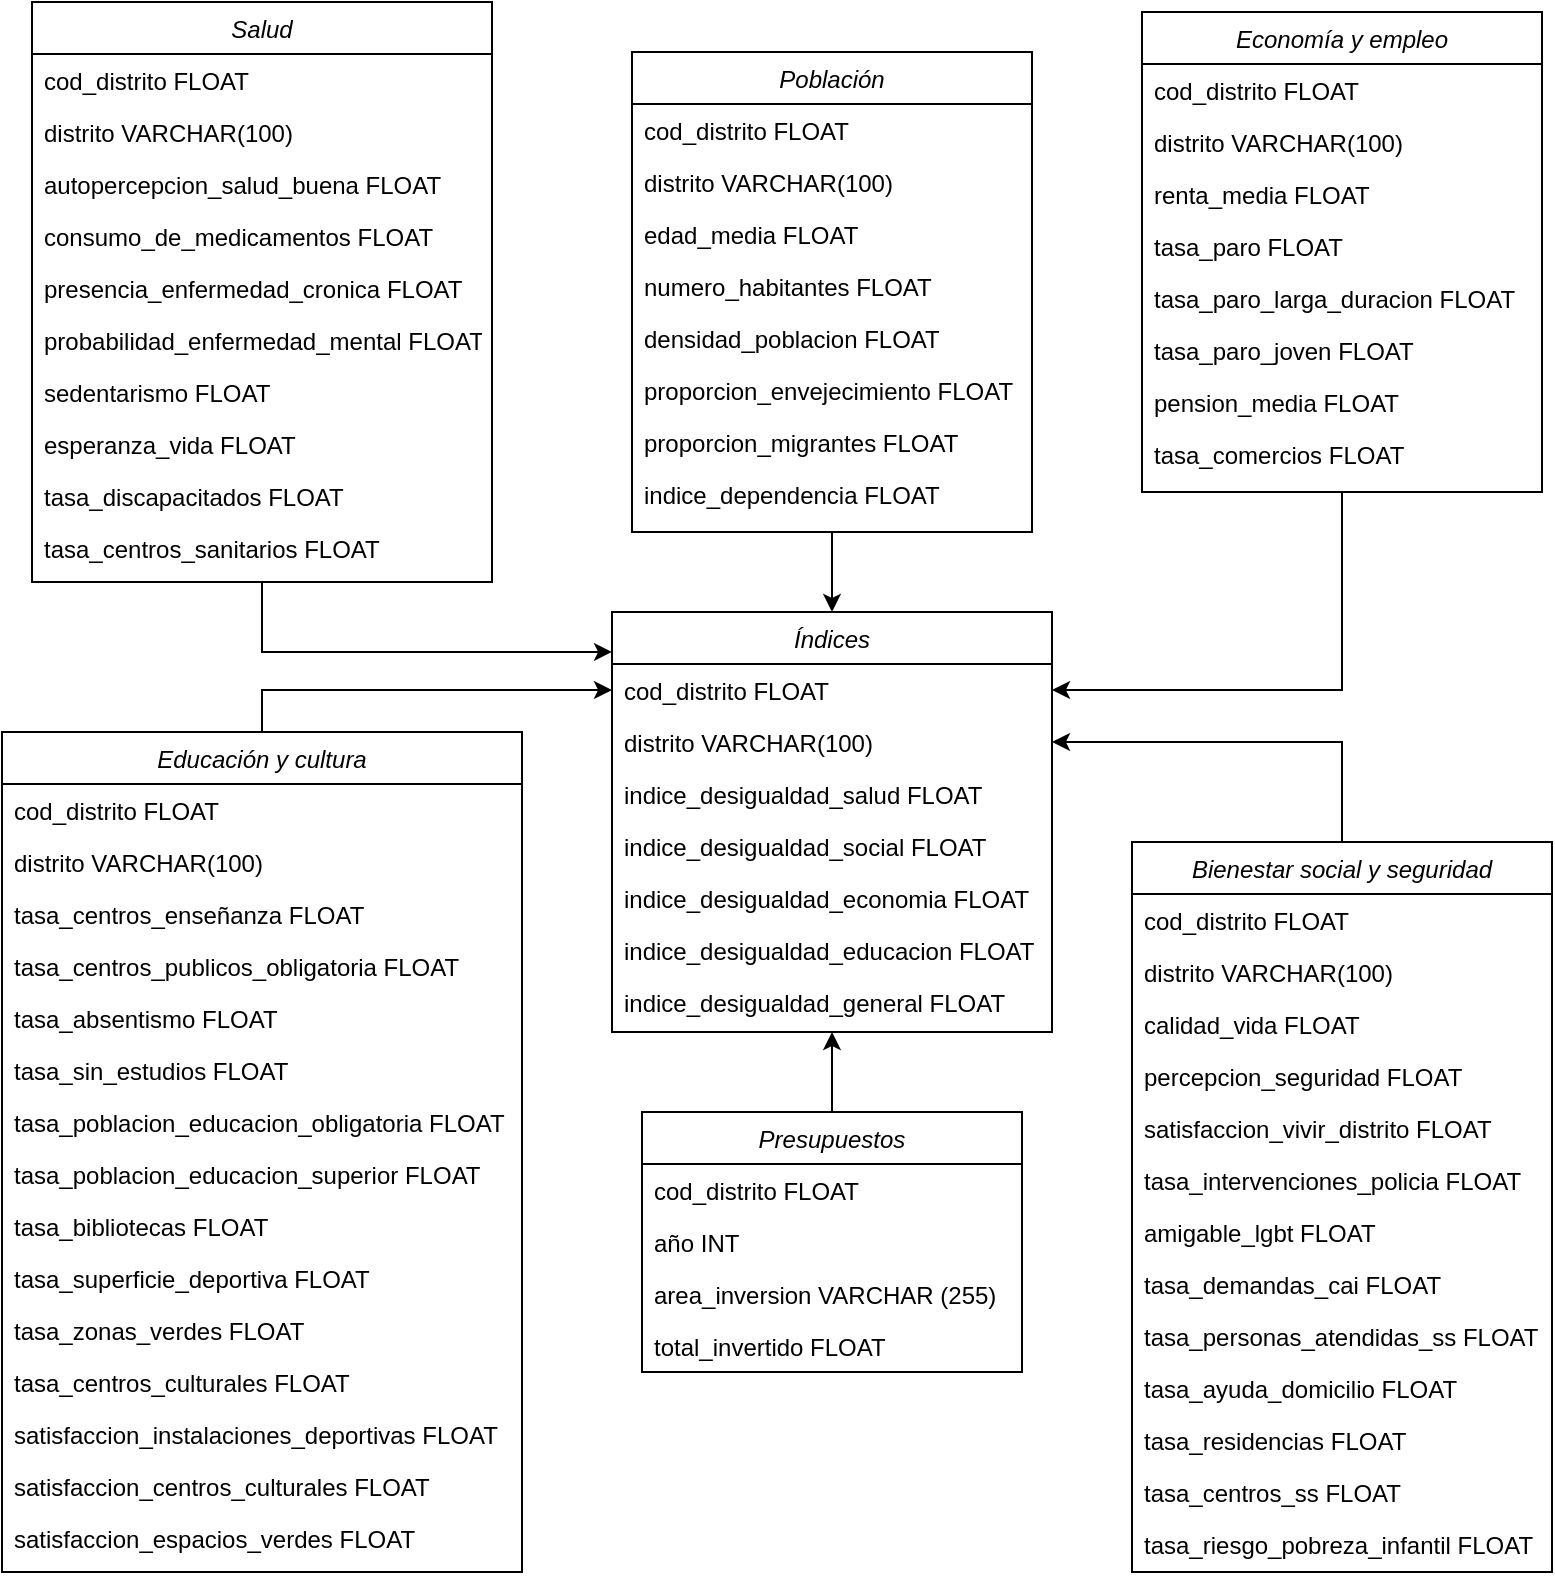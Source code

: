 <mxfile version="24.7.14">
  <diagram id="C5RBs43oDa-KdzZeNtuy" name="Page-1">
    <mxGraphModel dx="1092" dy="522" grid="1" gridSize="10" guides="1" tooltips="1" connect="1" arrows="1" fold="1" page="1" pageScale="1" pageWidth="827" pageHeight="1169" math="0" shadow="0">
      <root>
        <mxCell id="WIyWlLk6GJQsqaUBKTNV-0" />
        <mxCell id="WIyWlLk6GJQsqaUBKTNV-1" parent="WIyWlLk6GJQsqaUBKTNV-0" />
        <mxCell id="lNdjaawF1SGSV3lVVUTC-55" style="edgeStyle=orthogonalEdgeStyle;rounded=0;orthogonalLoop=1;jettySize=auto;html=1;exitX=0.5;exitY=1;exitDx=0;exitDy=0;entryX=0.5;entryY=0;entryDx=0;entryDy=0;" edge="1" parent="WIyWlLk6GJQsqaUBKTNV-1" source="zkfFHV4jXpPFQw0GAbJ--0" target="lNdjaawF1SGSV3lVVUTC-6">
          <mxGeometry relative="1" as="geometry" />
        </mxCell>
        <mxCell id="zkfFHV4jXpPFQw0GAbJ--0" value="Población" style="swimlane;fontStyle=2;align=center;verticalAlign=top;childLayout=stackLayout;horizontal=1;startSize=26;horizontalStack=0;resizeParent=1;resizeLast=0;collapsible=1;marginBottom=0;rounded=0;shadow=0;strokeWidth=1;" parent="WIyWlLk6GJQsqaUBKTNV-1" vertex="1">
          <mxGeometry x="340" y="80" width="200" height="240" as="geometry">
            <mxRectangle x="230" y="140" width="160" height="26" as="alternateBounds" />
          </mxGeometry>
        </mxCell>
        <mxCell id="zkfFHV4jXpPFQw0GAbJ--1" value="cod_distrito FLOAT" style="text;align=left;verticalAlign=top;spacingLeft=4;spacingRight=4;overflow=hidden;rotatable=0;points=[[0,0.5],[1,0.5]];portConstraint=eastwest;" parent="zkfFHV4jXpPFQw0GAbJ--0" vertex="1">
          <mxGeometry y="26" width="200" height="26" as="geometry" />
        </mxCell>
        <mxCell id="zkfFHV4jXpPFQw0GAbJ--2" value="distrito VARCHAR(100)" style="text;align=left;verticalAlign=top;spacingLeft=4;spacingRight=4;overflow=hidden;rotatable=0;points=[[0,0.5],[1,0.5]];portConstraint=eastwest;rounded=0;shadow=0;html=0;" parent="zkfFHV4jXpPFQw0GAbJ--0" vertex="1">
          <mxGeometry y="52" width="200" height="26" as="geometry" />
        </mxCell>
        <mxCell id="zkfFHV4jXpPFQw0GAbJ--3" value="edad_media FLOAT" style="text;align=left;verticalAlign=top;spacingLeft=4;spacingRight=4;overflow=hidden;rotatable=0;points=[[0,0.5],[1,0.5]];portConstraint=eastwest;rounded=0;shadow=0;html=0;" parent="zkfFHV4jXpPFQw0GAbJ--0" vertex="1">
          <mxGeometry y="78" width="200" height="26" as="geometry" />
        </mxCell>
        <mxCell id="zkfFHV4jXpPFQw0GAbJ--5" value="numero_habitantes FLOAT" style="text;align=left;verticalAlign=top;spacingLeft=4;spacingRight=4;overflow=hidden;rotatable=0;points=[[0,0.5],[1,0.5]];portConstraint=eastwest;" parent="zkfFHV4jXpPFQw0GAbJ--0" vertex="1">
          <mxGeometry y="104" width="200" height="26" as="geometry" />
        </mxCell>
        <mxCell id="lNdjaawF1SGSV3lVVUTC-1" value="densidad_poblacion FLOAT" style="text;align=left;verticalAlign=top;spacingLeft=4;spacingRight=4;overflow=hidden;rotatable=0;points=[[0,0.5],[1,0.5]];portConstraint=eastwest;" vertex="1" parent="zkfFHV4jXpPFQw0GAbJ--0">
          <mxGeometry y="130" width="200" height="26" as="geometry" />
        </mxCell>
        <mxCell id="lNdjaawF1SGSV3lVVUTC-2" value="proporcion_envejecimiento FLOAT" style="text;align=left;verticalAlign=top;spacingLeft=4;spacingRight=4;overflow=hidden;rotatable=0;points=[[0,0.5],[1,0.5]];portConstraint=eastwest;" vertex="1" parent="zkfFHV4jXpPFQw0GAbJ--0">
          <mxGeometry y="156" width="200" height="26" as="geometry" />
        </mxCell>
        <mxCell id="lNdjaawF1SGSV3lVVUTC-3" value="proporcion_migrantes FLOAT" style="text;align=left;verticalAlign=top;spacingLeft=4;spacingRight=4;overflow=hidden;rotatable=0;points=[[0,0.5],[1,0.5]];portConstraint=eastwest;" vertex="1" parent="zkfFHV4jXpPFQw0GAbJ--0">
          <mxGeometry y="182" width="200" height="26" as="geometry" />
        </mxCell>
        <mxCell id="lNdjaawF1SGSV3lVVUTC-4" value="indice_dependencia FLOAT" style="text;align=left;verticalAlign=top;spacingLeft=4;spacingRight=4;overflow=hidden;rotatable=0;points=[[0,0.5],[1,0.5]];portConstraint=eastwest;" vertex="1" parent="zkfFHV4jXpPFQw0GAbJ--0">
          <mxGeometry y="208" width="200" height="26" as="geometry" />
        </mxCell>
        <mxCell id="lNdjaawF1SGSV3lVVUTC-6" value="Índices" style="swimlane;fontStyle=2;align=center;verticalAlign=top;childLayout=stackLayout;horizontal=1;startSize=26;horizontalStack=0;resizeParent=1;resizeLast=0;collapsible=1;marginBottom=0;rounded=0;shadow=0;strokeWidth=1;" vertex="1" parent="WIyWlLk6GJQsqaUBKTNV-1">
          <mxGeometry x="330" y="360" width="220" height="210" as="geometry">
            <mxRectangle x="230" y="140" width="160" height="26" as="alternateBounds" />
          </mxGeometry>
        </mxCell>
        <mxCell id="lNdjaawF1SGSV3lVVUTC-7" value="cod_distrito FLOAT" style="text;align=left;verticalAlign=top;spacingLeft=4;spacingRight=4;overflow=hidden;rotatable=0;points=[[0,0.5],[1,0.5]];portConstraint=eastwest;" vertex="1" parent="lNdjaawF1SGSV3lVVUTC-6">
          <mxGeometry y="26" width="220" height="26" as="geometry" />
        </mxCell>
        <mxCell id="lNdjaawF1SGSV3lVVUTC-8" value="distrito VARCHAR(100)" style="text;align=left;verticalAlign=top;spacingLeft=4;spacingRight=4;overflow=hidden;rotatable=0;points=[[0,0.5],[1,0.5]];portConstraint=eastwest;rounded=0;shadow=0;html=0;" vertex="1" parent="lNdjaawF1SGSV3lVVUTC-6">
          <mxGeometry y="52" width="220" height="26" as="geometry" />
        </mxCell>
        <mxCell id="lNdjaawF1SGSV3lVVUTC-9" value="indice_desigualdad_salud FLOAT" style="text;align=left;verticalAlign=top;spacingLeft=4;spacingRight=4;overflow=hidden;rotatable=0;points=[[0,0.5],[1,0.5]];portConstraint=eastwest;rounded=0;shadow=0;html=0;" vertex="1" parent="lNdjaawF1SGSV3lVVUTC-6">
          <mxGeometry y="78" width="220" height="26" as="geometry" />
        </mxCell>
        <mxCell id="lNdjaawF1SGSV3lVVUTC-10" value="indice_desigualdad_social FLOAT" style="text;align=left;verticalAlign=top;spacingLeft=4;spacingRight=4;overflow=hidden;rotatable=0;points=[[0,0.5],[1,0.5]];portConstraint=eastwest;" vertex="1" parent="lNdjaawF1SGSV3lVVUTC-6">
          <mxGeometry y="104" width="220" height="26" as="geometry" />
        </mxCell>
        <mxCell id="lNdjaawF1SGSV3lVVUTC-11" value="indice_desigualdad_economia FLOAT" style="text;align=left;verticalAlign=top;spacingLeft=4;spacingRight=4;overflow=hidden;rotatable=0;points=[[0,0.5],[1,0.5]];portConstraint=eastwest;" vertex="1" parent="lNdjaawF1SGSV3lVVUTC-6">
          <mxGeometry y="130" width="220" height="26" as="geometry" />
        </mxCell>
        <mxCell id="lNdjaawF1SGSV3lVVUTC-12" value="indice_desigualdad_educacion FLOAT" style="text;align=left;verticalAlign=top;spacingLeft=4;spacingRight=4;overflow=hidden;rotatable=0;points=[[0,0.5],[1,0.5]];portConstraint=eastwest;" vertex="1" parent="lNdjaawF1SGSV3lVVUTC-6">
          <mxGeometry y="156" width="220" height="26" as="geometry" />
        </mxCell>
        <mxCell id="lNdjaawF1SGSV3lVVUTC-13" value="indice_desigualdad_general FLOAT" style="text;align=left;verticalAlign=top;spacingLeft=4;spacingRight=4;overflow=hidden;rotatable=0;points=[[0,0.5],[1,0.5]];portConstraint=eastwest;" vertex="1" parent="lNdjaawF1SGSV3lVVUTC-6">
          <mxGeometry y="182" width="220" height="26" as="geometry" />
        </mxCell>
        <mxCell id="lNdjaawF1SGSV3lVVUTC-61" style="edgeStyle=orthogonalEdgeStyle;rounded=0;orthogonalLoop=1;jettySize=auto;html=1;exitX=0.5;exitY=0;exitDx=0;exitDy=0;entryX=0.5;entryY=1;entryDx=0;entryDy=0;" edge="1" parent="WIyWlLk6GJQsqaUBKTNV-1" source="lNdjaawF1SGSV3lVVUTC-15" target="lNdjaawF1SGSV3lVVUTC-6">
          <mxGeometry relative="1" as="geometry" />
        </mxCell>
        <mxCell id="lNdjaawF1SGSV3lVVUTC-15" value="Presupuestos" style="swimlane;fontStyle=2;align=center;verticalAlign=top;childLayout=stackLayout;horizontal=1;startSize=26;horizontalStack=0;resizeParent=1;resizeLast=0;collapsible=1;marginBottom=0;rounded=0;shadow=0;strokeWidth=1;" vertex="1" parent="WIyWlLk6GJQsqaUBKTNV-1">
          <mxGeometry x="345" y="610" width="190" height="130" as="geometry">
            <mxRectangle x="230" y="140" width="160" height="26" as="alternateBounds" />
          </mxGeometry>
        </mxCell>
        <mxCell id="lNdjaawF1SGSV3lVVUTC-16" value="cod_distrito FLOAT" style="text;align=left;verticalAlign=top;spacingLeft=4;spacingRight=4;overflow=hidden;rotatable=0;points=[[0,0.5],[1,0.5]];portConstraint=eastwest;" vertex="1" parent="lNdjaawF1SGSV3lVVUTC-15">
          <mxGeometry y="26" width="190" height="26" as="geometry" />
        </mxCell>
        <mxCell id="lNdjaawF1SGSV3lVVUTC-17" value="año INT" style="text;align=left;verticalAlign=top;spacingLeft=4;spacingRight=4;overflow=hidden;rotatable=0;points=[[0,0.5],[1,0.5]];portConstraint=eastwest;rounded=0;shadow=0;html=0;" vertex="1" parent="lNdjaawF1SGSV3lVVUTC-15">
          <mxGeometry y="52" width="190" height="26" as="geometry" />
        </mxCell>
        <mxCell id="lNdjaawF1SGSV3lVVUTC-18" value="area_inversion VARCHAR (255)" style="text;align=left;verticalAlign=top;spacingLeft=4;spacingRight=4;overflow=hidden;rotatable=0;points=[[0,0.5],[1,0.5]];portConstraint=eastwest;rounded=0;shadow=0;html=0;" vertex="1" parent="lNdjaawF1SGSV3lVVUTC-15">
          <mxGeometry y="78" width="190" height="26" as="geometry" />
        </mxCell>
        <mxCell id="lNdjaawF1SGSV3lVVUTC-19" value="total_invertido FLOAT" style="text;align=left;verticalAlign=top;spacingLeft=4;spacingRight=4;overflow=hidden;rotatable=0;points=[[0,0.5],[1,0.5]];portConstraint=eastwest;" vertex="1" parent="lNdjaawF1SGSV3lVVUTC-15">
          <mxGeometry y="104" width="190" height="26" as="geometry" />
        </mxCell>
        <mxCell id="lNdjaawF1SGSV3lVVUTC-24" value="Salud" style="swimlane;fontStyle=2;align=center;verticalAlign=top;childLayout=stackLayout;horizontal=1;startSize=26;horizontalStack=0;resizeParent=1;resizeLast=0;collapsible=1;marginBottom=0;rounded=0;shadow=0;strokeWidth=1;" vertex="1" parent="WIyWlLk6GJQsqaUBKTNV-1">
          <mxGeometry x="40" y="55" width="230" height="290" as="geometry">
            <mxRectangle x="230" y="140" width="160" height="26" as="alternateBounds" />
          </mxGeometry>
        </mxCell>
        <mxCell id="lNdjaawF1SGSV3lVVUTC-25" value="cod_distrito FLOAT" style="text;align=left;verticalAlign=top;spacingLeft=4;spacingRight=4;overflow=hidden;rotatable=0;points=[[0,0.5],[1,0.5]];portConstraint=eastwest;" vertex="1" parent="lNdjaawF1SGSV3lVVUTC-24">
          <mxGeometry y="26" width="230" height="26" as="geometry" />
        </mxCell>
        <mxCell id="lNdjaawF1SGSV3lVVUTC-26" value="distrito VARCHAR(100)" style="text;align=left;verticalAlign=top;spacingLeft=4;spacingRight=4;overflow=hidden;rotatable=0;points=[[0,0.5],[1,0.5]];portConstraint=eastwest;rounded=0;shadow=0;html=0;" vertex="1" parent="lNdjaawF1SGSV3lVVUTC-24">
          <mxGeometry y="52" width="230" height="26" as="geometry" />
        </mxCell>
        <mxCell id="lNdjaawF1SGSV3lVVUTC-27" value="autopercepcion_salud_buena FLOAT" style="text;align=left;verticalAlign=top;spacingLeft=4;spacingRight=4;overflow=hidden;rotatable=0;points=[[0,0.5],[1,0.5]];portConstraint=eastwest;rounded=0;shadow=0;html=0;" vertex="1" parent="lNdjaawF1SGSV3lVVUTC-24">
          <mxGeometry y="78" width="230" height="26" as="geometry" />
        </mxCell>
        <mxCell id="lNdjaawF1SGSV3lVVUTC-28" value="consumo_de_medicamentos FLOAT" style="text;align=left;verticalAlign=top;spacingLeft=4;spacingRight=4;overflow=hidden;rotatable=0;points=[[0,0.5],[1,0.5]];portConstraint=eastwest;" vertex="1" parent="lNdjaawF1SGSV3lVVUTC-24">
          <mxGeometry y="104" width="230" height="26" as="geometry" />
        </mxCell>
        <mxCell id="lNdjaawF1SGSV3lVVUTC-29" value="presencia_enfermedad_cronica FLOAT" style="text;align=left;verticalAlign=top;spacingLeft=4;spacingRight=4;overflow=hidden;rotatable=0;points=[[0,0.5],[1,0.5]];portConstraint=eastwest;" vertex="1" parent="lNdjaawF1SGSV3lVVUTC-24">
          <mxGeometry y="130" width="230" height="26" as="geometry" />
        </mxCell>
        <mxCell id="lNdjaawF1SGSV3lVVUTC-30" value="probabilidad_enfermedad_mental FLOAT" style="text;align=left;verticalAlign=top;spacingLeft=4;spacingRight=4;overflow=hidden;rotatable=0;points=[[0,0.5],[1,0.5]];portConstraint=eastwest;" vertex="1" parent="lNdjaawF1SGSV3lVVUTC-24">
          <mxGeometry y="156" width="230" height="26" as="geometry" />
        </mxCell>
        <mxCell id="lNdjaawF1SGSV3lVVUTC-31" value="sedentarismo FLOAT" style="text;align=left;verticalAlign=top;spacingLeft=4;spacingRight=4;overflow=hidden;rotatable=0;points=[[0,0.5],[1,0.5]];portConstraint=eastwest;" vertex="1" parent="lNdjaawF1SGSV3lVVUTC-24">
          <mxGeometry y="182" width="230" height="26" as="geometry" />
        </mxCell>
        <mxCell id="lNdjaawF1SGSV3lVVUTC-35" value="esperanza_vida FLOAT" style="text;align=left;verticalAlign=top;spacingLeft=4;spacingRight=4;overflow=hidden;rotatable=0;points=[[0,0.5],[1,0.5]];portConstraint=eastwest;" vertex="1" parent="lNdjaawF1SGSV3lVVUTC-24">
          <mxGeometry y="208" width="230" height="26" as="geometry" />
        </mxCell>
        <mxCell id="lNdjaawF1SGSV3lVVUTC-36" value="tasa_discapacitados FLOAT" style="text;align=left;verticalAlign=top;spacingLeft=4;spacingRight=4;overflow=hidden;rotatable=0;points=[[0,0.5],[1,0.5]];portConstraint=eastwest;" vertex="1" parent="lNdjaawF1SGSV3lVVUTC-24">
          <mxGeometry y="234" width="230" height="26" as="geometry" />
        </mxCell>
        <mxCell id="lNdjaawF1SGSV3lVVUTC-37" value="tasa_centros_sanitarios FLOAT" style="text;align=left;verticalAlign=top;spacingLeft=4;spacingRight=4;overflow=hidden;rotatable=0;points=[[0,0.5],[1,0.5]];portConstraint=eastwest;" vertex="1" parent="lNdjaawF1SGSV3lVVUTC-24">
          <mxGeometry y="260" width="230" height="26" as="geometry" />
        </mxCell>
        <mxCell id="lNdjaawF1SGSV3lVVUTC-57" style="edgeStyle=orthogonalEdgeStyle;rounded=0;orthogonalLoop=1;jettySize=auto;html=1;exitX=0.5;exitY=0;exitDx=0;exitDy=0;entryX=0;entryY=0.5;entryDx=0;entryDy=0;" edge="1" parent="WIyWlLk6GJQsqaUBKTNV-1" source="lNdjaawF1SGSV3lVVUTC-38" target="lNdjaawF1SGSV3lVVUTC-7">
          <mxGeometry relative="1" as="geometry" />
        </mxCell>
        <mxCell id="lNdjaawF1SGSV3lVVUTC-38" value="Educación y cultura" style="swimlane;fontStyle=2;align=center;verticalAlign=top;childLayout=stackLayout;horizontal=1;startSize=26;horizontalStack=0;resizeParent=1;resizeLast=0;collapsible=1;marginBottom=0;rounded=0;shadow=0;strokeWidth=1;" vertex="1" parent="WIyWlLk6GJQsqaUBKTNV-1">
          <mxGeometry x="25" y="420" width="260" height="420" as="geometry">
            <mxRectangle x="230" y="140" width="160" height="26" as="alternateBounds" />
          </mxGeometry>
        </mxCell>
        <mxCell id="lNdjaawF1SGSV3lVVUTC-39" value="cod_distrito FLOAT" style="text;align=left;verticalAlign=top;spacingLeft=4;spacingRight=4;overflow=hidden;rotatable=0;points=[[0,0.5],[1,0.5]];portConstraint=eastwest;" vertex="1" parent="lNdjaawF1SGSV3lVVUTC-38">
          <mxGeometry y="26" width="260" height="26" as="geometry" />
        </mxCell>
        <mxCell id="lNdjaawF1SGSV3lVVUTC-40" value="distrito VARCHAR(100)" style="text;align=left;verticalAlign=top;spacingLeft=4;spacingRight=4;overflow=hidden;rotatable=0;points=[[0,0.5],[1,0.5]];portConstraint=eastwest;rounded=0;shadow=0;html=0;" vertex="1" parent="lNdjaawF1SGSV3lVVUTC-38">
          <mxGeometry y="52" width="260" height="26" as="geometry" />
        </mxCell>
        <mxCell id="lNdjaawF1SGSV3lVVUTC-41" value="tasa_centros_enseñanza FLOAT" style="text;align=left;verticalAlign=top;spacingLeft=4;spacingRight=4;overflow=hidden;rotatable=0;points=[[0,0.5],[1,0.5]];portConstraint=eastwest;rounded=0;shadow=0;html=0;" vertex="1" parent="lNdjaawF1SGSV3lVVUTC-38">
          <mxGeometry y="78" width="260" height="26" as="geometry" />
        </mxCell>
        <mxCell id="lNdjaawF1SGSV3lVVUTC-42" value="tasa_centros_publicos_obligatoria FLOAT" style="text;align=left;verticalAlign=top;spacingLeft=4;spacingRight=4;overflow=hidden;rotatable=0;points=[[0,0.5],[1,0.5]];portConstraint=eastwest;" vertex="1" parent="lNdjaawF1SGSV3lVVUTC-38">
          <mxGeometry y="104" width="260" height="26" as="geometry" />
        </mxCell>
        <mxCell id="lNdjaawF1SGSV3lVVUTC-43" value="tasa_absentismo FLOAT" style="text;align=left;verticalAlign=top;spacingLeft=4;spacingRight=4;overflow=hidden;rotatable=0;points=[[0,0.5],[1,0.5]];portConstraint=eastwest;" vertex="1" parent="lNdjaawF1SGSV3lVVUTC-38">
          <mxGeometry y="130" width="260" height="26" as="geometry" />
        </mxCell>
        <mxCell id="lNdjaawF1SGSV3lVVUTC-44" value="tasa_sin_estudios FLOAT" style="text;align=left;verticalAlign=top;spacingLeft=4;spacingRight=4;overflow=hidden;rotatable=0;points=[[0,0.5],[1,0.5]];portConstraint=eastwest;" vertex="1" parent="lNdjaawF1SGSV3lVVUTC-38">
          <mxGeometry y="156" width="260" height="26" as="geometry" />
        </mxCell>
        <mxCell id="lNdjaawF1SGSV3lVVUTC-45" value="tasa_poblacion_educacion_obligatoria FLOAT" style="text;align=left;verticalAlign=top;spacingLeft=4;spacingRight=4;overflow=hidden;rotatable=0;points=[[0,0.5],[1,0.5]];portConstraint=eastwest;" vertex="1" parent="lNdjaawF1SGSV3lVVUTC-38">
          <mxGeometry y="182" width="260" height="26" as="geometry" />
        </mxCell>
        <mxCell id="lNdjaawF1SGSV3lVVUTC-46" value="tasa_poblacion_educacion_superior FLOAT" style="text;align=left;verticalAlign=top;spacingLeft=4;spacingRight=4;overflow=hidden;rotatable=0;points=[[0,0.5],[1,0.5]];portConstraint=eastwest;" vertex="1" parent="lNdjaawF1SGSV3lVVUTC-38">
          <mxGeometry y="208" width="260" height="26" as="geometry" />
        </mxCell>
        <mxCell id="lNdjaawF1SGSV3lVVUTC-47" value="tasa_bibliotecas FLOAT" style="text;align=left;verticalAlign=top;spacingLeft=4;spacingRight=4;overflow=hidden;rotatable=0;points=[[0,0.5],[1,0.5]];portConstraint=eastwest;" vertex="1" parent="lNdjaawF1SGSV3lVVUTC-38">
          <mxGeometry y="234" width="260" height="26" as="geometry" />
        </mxCell>
        <mxCell id="lNdjaawF1SGSV3lVVUTC-48" value="tasa_superficie_deportiva FLOAT" style="text;align=left;verticalAlign=top;spacingLeft=4;spacingRight=4;overflow=hidden;rotatable=0;points=[[0,0.5],[1,0.5]];portConstraint=eastwest;" vertex="1" parent="lNdjaawF1SGSV3lVVUTC-38">
          <mxGeometry y="260" width="260" height="26" as="geometry" />
        </mxCell>
        <mxCell id="lNdjaawF1SGSV3lVVUTC-49" value="tasa_zonas_verdes FLOAT" style="text;align=left;verticalAlign=top;spacingLeft=4;spacingRight=4;overflow=hidden;rotatable=0;points=[[0,0.5],[1,0.5]];portConstraint=eastwest;" vertex="1" parent="lNdjaawF1SGSV3lVVUTC-38">
          <mxGeometry y="286" width="260" height="26" as="geometry" />
        </mxCell>
        <mxCell id="lNdjaawF1SGSV3lVVUTC-50" value="tasa_centros_culturales FLOAT" style="text;align=left;verticalAlign=top;spacingLeft=4;spacingRight=4;overflow=hidden;rotatable=0;points=[[0,0.5],[1,0.5]];portConstraint=eastwest;" vertex="1" parent="lNdjaawF1SGSV3lVVUTC-38">
          <mxGeometry y="312" width="260" height="26" as="geometry" />
        </mxCell>
        <mxCell id="lNdjaawF1SGSV3lVVUTC-51" value="satisfaccion_instalaciones_deportivas FLOAT" style="text;align=left;verticalAlign=top;spacingLeft=4;spacingRight=4;overflow=hidden;rotatable=0;points=[[0,0.5],[1,0.5]];portConstraint=eastwest;" vertex="1" parent="lNdjaawF1SGSV3lVVUTC-38">
          <mxGeometry y="338" width="260" height="26" as="geometry" />
        </mxCell>
        <mxCell id="lNdjaawF1SGSV3lVVUTC-52" value="satisfaccion_centros_culturales FLOAT" style="text;align=left;verticalAlign=top;spacingLeft=4;spacingRight=4;overflow=hidden;rotatable=0;points=[[0,0.5],[1,0.5]];portConstraint=eastwest;" vertex="1" parent="lNdjaawF1SGSV3lVVUTC-38">
          <mxGeometry y="364" width="260" height="26" as="geometry" />
        </mxCell>
        <mxCell id="lNdjaawF1SGSV3lVVUTC-53" value="satisfaccion_espacios_verdes FLOAT" style="text;align=left;verticalAlign=top;spacingLeft=4;spacingRight=4;overflow=hidden;rotatable=0;points=[[0,0.5],[1,0.5]];portConstraint=eastwest;" vertex="1" parent="lNdjaawF1SGSV3lVVUTC-38">
          <mxGeometry y="390" width="260" height="26" as="geometry" />
        </mxCell>
        <mxCell id="lNdjaawF1SGSV3lVVUTC-60" style="edgeStyle=orthogonalEdgeStyle;rounded=0;orthogonalLoop=1;jettySize=auto;html=1;exitX=0.5;exitY=1;exitDx=0;exitDy=0;entryX=0;entryY=0.095;entryDx=0;entryDy=0;entryPerimeter=0;" edge="1" parent="WIyWlLk6GJQsqaUBKTNV-1" source="lNdjaawF1SGSV3lVVUTC-24" target="lNdjaawF1SGSV3lVVUTC-6">
          <mxGeometry relative="1" as="geometry" />
        </mxCell>
        <mxCell id="lNdjaawF1SGSV3lVVUTC-88" style="edgeStyle=orthogonalEdgeStyle;rounded=0;orthogonalLoop=1;jettySize=auto;html=1;exitX=0.5;exitY=0;exitDx=0;exitDy=0;entryX=1;entryY=0.5;entryDx=0;entryDy=0;" edge="1" parent="WIyWlLk6GJQsqaUBKTNV-1" source="lNdjaawF1SGSV3lVVUTC-62" target="lNdjaawF1SGSV3lVVUTC-8">
          <mxGeometry relative="1" as="geometry" />
        </mxCell>
        <mxCell id="lNdjaawF1SGSV3lVVUTC-62" value="Bienestar social y seguridad" style="swimlane;fontStyle=2;align=center;verticalAlign=top;childLayout=stackLayout;horizontal=1;startSize=26;horizontalStack=0;resizeParent=1;resizeLast=0;collapsible=1;marginBottom=0;rounded=0;shadow=0;strokeWidth=1;" vertex="1" parent="WIyWlLk6GJQsqaUBKTNV-1">
          <mxGeometry x="590" y="475" width="210" height="365" as="geometry">
            <mxRectangle x="230" y="140" width="160" height="26" as="alternateBounds" />
          </mxGeometry>
        </mxCell>
        <mxCell id="lNdjaawF1SGSV3lVVUTC-63" value="cod_distrito FLOAT" style="text;align=left;verticalAlign=top;spacingLeft=4;spacingRight=4;overflow=hidden;rotatable=0;points=[[0,0.5],[1,0.5]];portConstraint=eastwest;" vertex="1" parent="lNdjaawF1SGSV3lVVUTC-62">
          <mxGeometry y="26" width="210" height="26" as="geometry" />
        </mxCell>
        <mxCell id="lNdjaawF1SGSV3lVVUTC-64" value="distrito VARCHAR(100)" style="text;align=left;verticalAlign=top;spacingLeft=4;spacingRight=4;overflow=hidden;rotatable=0;points=[[0,0.5],[1,0.5]];portConstraint=eastwest;rounded=0;shadow=0;html=0;" vertex="1" parent="lNdjaawF1SGSV3lVVUTC-62">
          <mxGeometry y="52" width="210" height="26" as="geometry" />
        </mxCell>
        <mxCell id="lNdjaawF1SGSV3lVVUTC-65" value="calidad_vida FLOAT" style="text;align=left;verticalAlign=top;spacingLeft=4;spacingRight=4;overflow=hidden;rotatable=0;points=[[0,0.5],[1,0.5]];portConstraint=eastwest;rounded=0;shadow=0;html=0;" vertex="1" parent="lNdjaawF1SGSV3lVVUTC-62">
          <mxGeometry y="78" width="210" height="26" as="geometry" />
        </mxCell>
        <mxCell id="lNdjaawF1SGSV3lVVUTC-66" value="percepcion_seguridad FLOAT" style="text;align=left;verticalAlign=top;spacingLeft=4;spacingRight=4;overflow=hidden;rotatable=0;points=[[0,0.5],[1,0.5]];portConstraint=eastwest;" vertex="1" parent="lNdjaawF1SGSV3lVVUTC-62">
          <mxGeometry y="104" width="210" height="26" as="geometry" />
        </mxCell>
        <mxCell id="lNdjaawF1SGSV3lVVUTC-67" value="satisfaccion_vivir_distrito FLOAT" style="text;align=left;verticalAlign=top;spacingLeft=4;spacingRight=4;overflow=hidden;rotatable=0;points=[[0,0.5],[1,0.5]];portConstraint=eastwest;" vertex="1" parent="lNdjaawF1SGSV3lVVUTC-62">
          <mxGeometry y="130" width="210" height="26" as="geometry" />
        </mxCell>
        <mxCell id="lNdjaawF1SGSV3lVVUTC-68" value="tasa_intervenciones_policia FLOAT" style="text;align=left;verticalAlign=top;spacingLeft=4;spacingRight=4;overflow=hidden;rotatable=0;points=[[0,0.5],[1,0.5]];portConstraint=eastwest;" vertex="1" parent="lNdjaawF1SGSV3lVVUTC-62">
          <mxGeometry y="156" width="210" height="26" as="geometry" />
        </mxCell>
        <mxCell id="lNdjaawF1SGSV3lVVUTC-69" value="amigable_lgbt FLOAT" style="text;align=left;verticalAlign=top;spacingLeft=4;spacingRight=4;overflow=hidden;rotatable=0;points=[[0,0.5],[1,0.5]];portConstraint=eastwest;" vertex="1" parent="lNdjaawF1SGSV3lVVUTC-62">
          <mxGeometry y="182" width="210" height="26" as="geometry" />
        </mxCell>
        <mxCell id="lNdjaawF1SGSV3lVVUTC-70" value="tasa_demandas_cai FLOAT" style="text;align=left;verticalAlign=top;spacingLeft=4;spacingRight=4;overflow=hidden;rotatable=0;points=[[0,0.5],[1,0.5]];portConstraint=eastwest;" vertex="1" parent="lNdjaawF1SGSV3lVVUTC-62">
          <mxGeometry y="208" width="210" height="26" as="geometry" />
        </mxCell>
        <mxCell id="lNdjaawF1SGSV3lVVUTC-71" value="tasa_personas_atendidas_ss FLOAT" style="text;align=left;verticalAlign=top;spacingLeft=4;spacingRight=4;overflow=hidden;rotatable=0;points=[[0,0.5],[1,0.5]];portConstraint=eastwest;" vertex="1" parent="lNdjaawF1SGSV3lVVUTC-62">
          <mxGeometry y="234" width="210" height="26" as="geometry" />
        </mxCell>
        <mxCell id="lNdjaawF1SGSV3lVVUTC-72" value="tasa_ayuda_domicilio FLOAT" style="text;align=left;verticalAlign=top;spacingLeft=4;spacingRight=4;overflow=hidden;rotatable=0;points=[[0,0.5],[1,0.5]];portConstraint=eastwest;" vertex="1" parent="lNdjaawF1SGSV3lVVUTC-62">
          <mxGeometry y="260" width="210" height="26" as="geometry" />
        </mxCell>
        <mxCell id="lNdjaawF1SGSV3lVVUTC-73" value="tasa_residencias FLOAT" style="text;align=left;verticalAlign=top;spacingLeft=4;spacingRight=4;overflow=hidden;rotatable=0;points=[[0,0.5],[1,0.5]];portConstraint=eastwest;" vertex="1" parent="lNdjaawF1SGSV3lVVUTC-62">
          <mxGeometry y="286" width="210" height="26" as="geometry" />
        </mxCell>
        <mxCell id="lNdjaawF1SGSV3lVVUTC-74" value="tasa_centros_ss FLOAT" style="text;align=left;verticalAlign=top;spacingLeft=4;spacingRight=4;overflow=hidden;rotatable=0;points=[[0,0.5],[1,0.5]];portConstraint=eastwest;" vertex="1" parent="lNdjaawF1SGSV3lVVUTC-62">
          <mxGeometry y="312" width="210" height="26" as="geometry" />
        </mxCell>
        <mxCell id="lNdjaawF1SGSV3lVVUTC-75" value="tasa_riesgo_pobreza_infantil FLOAT" style="text;align=left;verticalAlign=top;spacingLeft=4;spacingRight=4;overflow=hidden;rotatable=0;points=[[0,0.5],[1,0.5]];portConstraint=eastwest;" vertex="1" parent="lNdjaawF1SGSV3lVVUTC-62">
          <mxGeometry y="338" width="210" height="26" as="geometry" />
        </mxCell>
        <mxCell id="lNdjaawF1SGSV3lVVUTC-87" style="edgeStyle=orthogonalEdgeStyle;rounded=0;orthogonalLoop=1;jettySize=auto;html=1;entryX=1;entryY=0.5;entryDx=0;entryDy=0;" edge="1" parent="WIyWlLk6GJQsqaUBKTNV-1" source="lNdjaawF1SGSV3lVVUTC-77" target="lNdjaawF1SGSV3lVVUTC-7">
          <mxGeometry relative="1" as="geometry" />
        </mxCell>
        <mxCell id="lNdjaawF1SGSV3lVVUTC-77" value="Economía y empleo" style="swimlane;fontStyle=2;align=center;verticalAlign=top;childLayout=stackLayout;horizontal=1;startSize=26;horizontalStack=0;resizeParent=1;resizeLast=0;collapsible=1;marginBottom=0;rounded=0;shadow=0;strokeWidth=1;" vertex="1" parent="WIyWlLk6GJQsqaUBKTNV-1">
          <mxGeometry x="595" y="60" width="200" height="240" as="geometry">
            <mxRectangle x="230" y="140" width="160" height="26" as="alternateBounds" />
          </mxGeometry>
        </mxCell>
        <mxCell id="lNdjaawF1SGSV3lVVUTC-78" value="cod_distrito FLOAT" style="text;align=left;verticalAlign=top;spacingLeft=4;spacingRight=4;overflow=hidden;rotatable=0;points=[[0,0.5],[1,0.5]];portConstraint=eastwest;" vertex="1" parent="lNdjaawF1SGSV3lVVUTC-77">
          <mxGeometry y="26" width="200" height="26" as="geometry" />
        </mxCell>
        <mxCell id="lNdjaawF1SGSV3lVVUTC-79" value="distrito VARCHAR(100)" style="text;align=left;verticalAlign=top;spacingLeft=4;spacingRight=4;overflow=hidden;rotatable=0;points=[[0,0.5],[1,0.5]];portConstraint=eastwest;rounded=0;shadow=0;html=0;" vertex="1" parent="lNdjaawF1SGSV3lVVUTC-77">
          <mxGeometry y="52" width="200" height="26" as="geometry" />
        </mxCell>
        <mxCell id="lNdjaawF1SGSV3lVVUTC-80" value="renta_media FLOAT" style="text;align=left;verticalAlign=top;spacingLeft=4;spacingRight=4;overflow=hidden;rotatable=0;points=[[0,0.5],[1,0.5]];portConstraint=eastwest;rounded=0;shadow=0;html=0;" vertex="1" parent="lNdjaawF1SGSV3lVVUTC-77">
          <mxGeometry y="78" width="200" height="26" as="geometry" />
        </mxCell>
        <mxCell id="lNdjaawF1SGSV3lVVUTC-81" value="tasa_paro FLOAT" style="text;align=left;verticalAlign=top;spacingLeft=4;spacingRight=4;overflow=hidden;rotatable=0;points=[[0,0.5],[1,0.5]];portConstraint=eastwest;" vertex="1" parent="lNdjaawF1SGSV3lVVUTC-77">
          <mxGeometry y="104" width="200" height="26" as="geometry" />
        </mxCell>
        <mxCell id="lNdjaawF1SGSV3lVVUTC-82" value="tasa_paro_larga_duracion FLOAT" style="text;align=left;verticalAlign=top;spacingLeft=4;spacingRight=4;overflow=hidden;rotatable=0;points=[[0,0.5],[1,0.5]];portConstraint=eastwest;" vertex="1" parent="lNdjaawF1SGSV3lVVUTC-77">
          <mxGeometry y="130" width="200" height="26" as="geometry" />
        </mxCell>
        <mxCell id="lNdjaawF1SGSV3lVVUTC-83" value="tasa_paro_joven FLOAT" style="text;align=left;verticalAlign=top;spacingLeft=4;spacingRight=4;overflow=hidden;rotatable=0;points=[[0,0.5],[1,0.5]];portConstraint=eastwest;" vertex="1" parent="lNdjaawF1SGSV3lVVUTC-77">
          <mxGeometry y="156" width="200" height="26" as="geometry" />
        </mxCell>
        <mxCell id="lNdjaawF1SGSV3lVVUTC-84" value="pension_media FLOAT" style="text;align=left;verticalAlign=top;spacingLeft=4;spacingRight=4;overflow=hidden;rotatable=0;points=[[0,0.5],[1,0.5]];portConstraint=eastwest;" vertex="1" parent="lNdjaawF1SGSV3lVVUTC-77">
          <mxGeometry y="182" width="200" height="26" as="geometry" />
        </mxCell>
        <mxCell id="lNdjaawF1SGSV3lVVUTC-85" value="tasa_comercios FLOAT" style="text;align=left;verticalAlign=top;spacingLeft=4;spacingRight=4;overflow=hidden;rotatable=0;points=[[0,0.5],[1,0.5]];portConstraint=eastwest;" vertex="1" parent="lNdjaawF1SGSV3lVVUTC-77">
          <mxGeometry y="208" width="200" height="26" as="geometry" />
        </mxCell>
      </root>
    </mxGraphModel>
  </diagram>
</mxfile>
